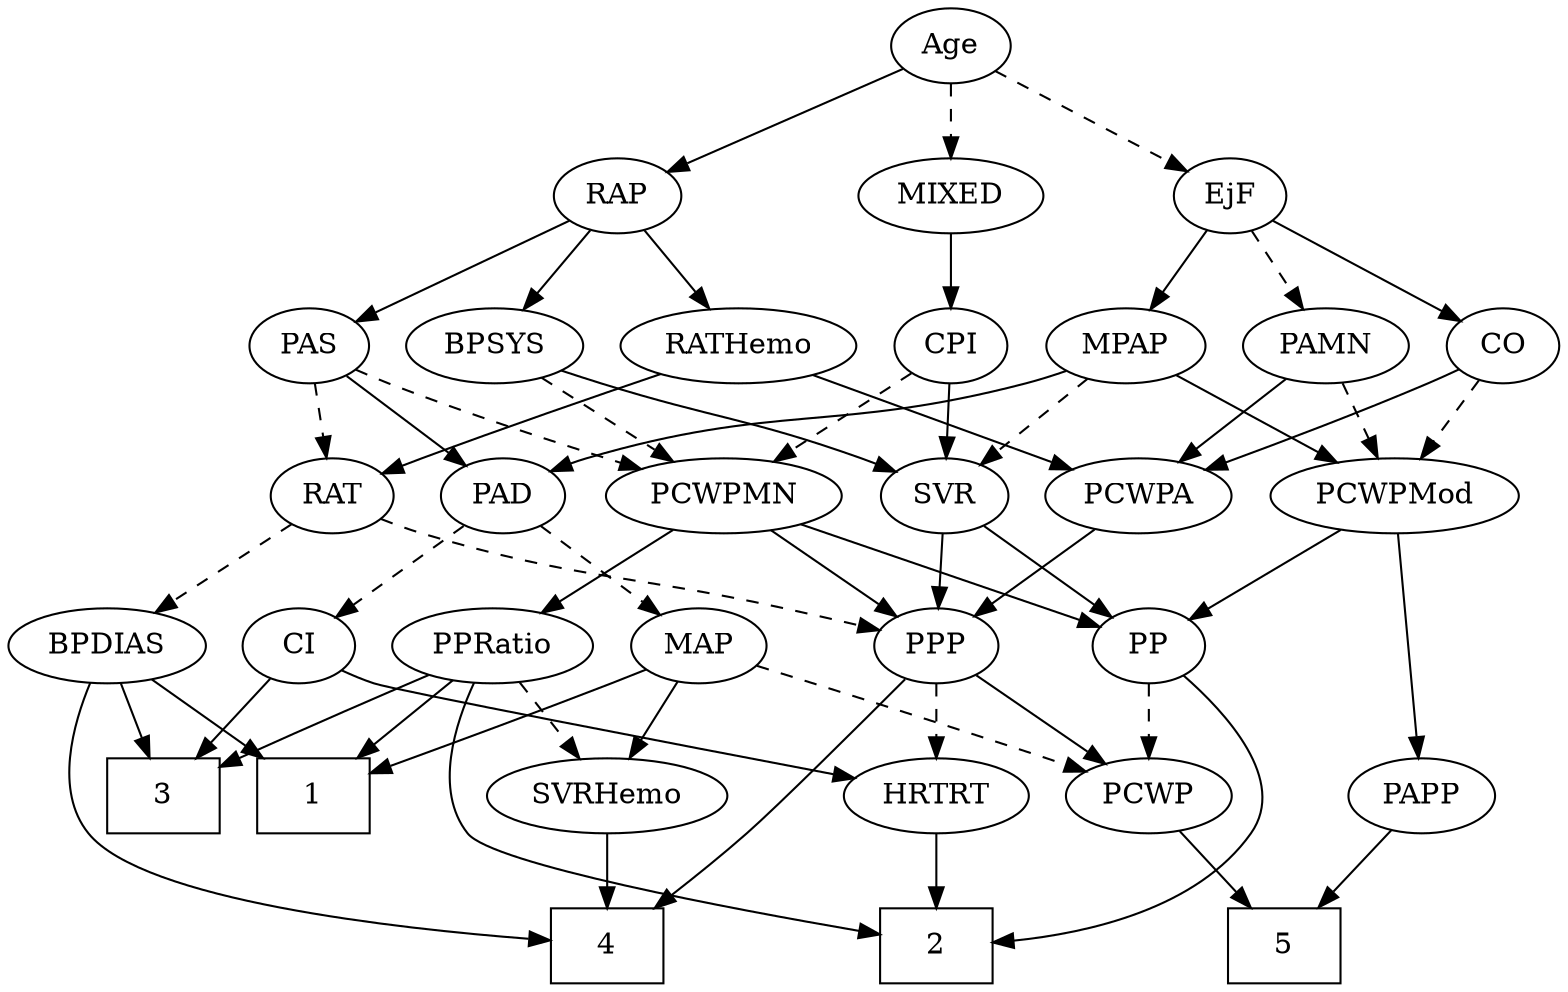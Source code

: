 strict digraph {
	graph [bb="0,0,699.25,468"];
	node [label="\N"];
	1	[height=0.5,
		pos="137.25,90",
		shape=box,
		width=0.75];
	2	[height=0.5,
		pos="416.25,18",
		shape=box,
		width=0.75];
	3	[height=0.5,
		pos="65.246,90",
		shape=box,
		width=0.75];
	4	[height=0.5,
		pos="270.25,18",
		shape=box,
		width=0.75];
	5	[height=0.5,
		pos="570.25,18",
		shape=box,
		width=0.75];
	Age	[height=0.5,
		pos="422.25,450",
		width=0.75];
	EjF	[height=0.5,
		pos="549.25,378",
		width=0.75];
	Age -> EjF	[pos="e,528.8,390.27 442.37,437.91 463.24,426.41 496.08,408.3 519.86,395.2",
		style=dashed];
	RAP	[height=0.5,
		pos="276.25,378",
		width=0.77632];
	Age -> RAP	[pos="e,297.98,389.42 401.02,438.82 376.29,426.97 335.23,407.28 307.01,393.75",
		style=solid];
	MIXED	[height=0.5,
		pos="422.25,378",
		width=1.1193];
	Age -> MIXED	[pos="e,422.25,396.1 422.25,431.7 422.25,423.98 422.25,414.71 422.25,406.11",
		style=dashed];
	MPAP	[height=0.5,
		pos="502.25,306",
		width=0.97491];
	EjF -> MPAP	[pos="e,513.2,323.31 538.58,361.12 532.78,352.47 525.46,341.58 518.92,331.83",
		style=solid];
	CO	[height=0.5,
		pos="672.25,306",
		width=0.75];
	EjF -> CO	[pos="e,652.22,318.4 569.28,365.6 589.38,354.16 620.55,336.42 643.33,323.46",
		style=solid];
	PAMN	[height=0.5,
		pos="591.25,306",
		width=1.011];
	EjF -> PAMN	[pos="e,581.17,323.8 558.78,361.12 563.84,352.68 570.18,342.1 575.92,332.55",
		style=dashed];
	BPSYS	[height=0.5,
		pos="223.25,306",
		width=1.0471];
	RAP -> BPSYS	[pos="e,235.71,323.47 264.48,361.46 257.81,352.65 249.31,341.43 241.77,331.46",
		style=solid];
	PAS	[height=0.5,
		pos="140.25,306",
		width=0.75];
	RAP -> PAS	[pos="e,160.9,317.63 255,366.06 232.11,354.28 195.52,335.45 169.83,322.23",
		style=solid];
	RATHemo	[height=0.5,
		pos="328.25,306",
		width=1.3721];
	RAP -> RATHemo	[pos="e,316.01,323.47 287.79,361.46 294.27,352.74 302.5,341.65 309.85,331.76",
		style=solid];
	CPI	[height=0.5,
		pos="422.25,306",
		width=0.75];
	MIXED -> CPI	[pos="e,422.25,324.1 422.25,359.7 422.25,351.98 422.25,342.71 422.25,334.11",
		style=solid];
	PAD	[height=0.5,
		pos="225.25,234",
		width=0.79437];
	MPAP -> PAD	[pos="e,247.19,245.6 475.99,293.95 470.21,291.77 464.08,289.65 458.25,288 373.87,264.1 348.09,277.69 264.25,252 261.77,251.24 259.25,250.37 \
256.73,249.44",
		style=solid];
	SVR	[height=0.5,
		pos="420.25,234",
		width=0.77632];
	MPAP -> SVR	[pos="e,436.5,248.87 484.86,290.15 473.02,280.05 457.2,266.55 444.18,255.43",
		style=dashed];
	PCWPMod	[height=0.5,
		pos="620.25,234",
		width=1.4443];
	MPAP -> PCWPMod	[pos="e,595.29,249.8 524.44,291.83 541.93,281.46 566.59,266.83 586.51,255.01",
		style=solid];
	BPSYS -> SVR	[pos="e,398.31,245.3 252.27,294.32 258.2,292.18 264.42,289.99 270.25,288 319.73,271.11 333.42,270.7 382.25,252 384.47,251.15 386.74,250.24 \
389.03,249.29",
		style=solid];
	PCWPMN	[height=0.5,
		pos="323.25,234",
		width=1.3902];
	BPSYS -> PCWPMN	[pos="e,301.17,250.46 243.97,290.5 258.06,280.63 276.95,267.41 292.75,256.35",
		style=dashed];
	MAP	[height=0.5,
		pos="302.25,162",
		width=0.84854];
	PAD -> MAP	[pos="e,286.16,177.63 240.83,218.83 251.64,209 266.25,195.72 278.51,184.58",
		style=dashed];
	CI	[height=0.5,
		pos="129.25,162",
		width=0.75];
	PAD -> CI	[pos="e,146.9,175.87 207.19,219.83 192.48,209.11 171.53,193.83 155.05,181.82",
		style=dashed];
	CO -> PCWPMod	[pos="e,632.85,251.96 660.71,289.46 654.32,280.87 646.22,269.97 638.96,260.19",
		style=dashed];
	PCWPA	[height=0.5,
		pos="508.25,234",
		width=1.1555];
	CO -> PCWPA	[pos="e,537.91,246.81 651,294.76 646.17,292.49 641.05,290.13 636.25,288 606.61,274.87 572.7,260.88 547.23,250.57",
		style=solid];
	PAS -> PAD	[pos="e,208.62,248.69 156.64,291.5 169.14,281.21 186.56,266.86 200.72,255.2",
		style=solid];
	RAT	[height=0.5,
		pos="147.25,234",
		width=0.75827];
	PAS -> RAT	[pos="e,145.54,252.1 141.98,287.7 142.75,279.98 143.68,270.71 144.54,262.11",
		style=dashed];
	PAS -> PCWPMN	[pos="e,287.54,246.81 161.42,294.59 166.25,292.33 171.39,290.01 176.25,288 209.9,274.02 248.7,260.12 277.99,250.07",
		style=dashed];
	PAMN -> PCWPMod	[pos="e,613.09,252.28 598.27,288.05 601.53,280.18 605.49,270.62 609.15,261.79",
		style=dashed];
	PAMN -> PCWPA	[pos="e,526.4,250.31 573.64,290.15 562.14,280.45 546.91,267.61 534.05,256.76",
		style=solid];
	RATHemo -> RAT	[pos="e,169.6,244.7 294.47,292.76 265.81,282.27 223.66,266.58 187.25,252 184.55,250.92 181.77,249.78 178.98,248.63",
		style=solid];
	RATHemo -> PCWPA	[pos="e,478.28,246.65 360.84,292.32 391.14,280.54 436.34,262.97 468.69,250.38",
		style=solid];
	CPI -> SVR	[pos="e,420.73,252.1 421.75,287.7 421.53,279.98 421.27,270.71 421.02,262.11",
		style=solid];
	CPI -> PCWPMN	[pos="e,345.09,250.45 404.09,292.16 389.92,282.14 369.94,268.02 353.39,256.31",
		style=dashed];
	BPDIAS	[height=0.5,
		pos="42.246,162",
		width=1.1735];
	RAT -> BPDIAS	[pos="e,64.124,177.59 128.47,220.49 112.96,210.14 90.638,195.26 72.591,183.23",
		style=dashed];
	PPP	[height=0.5,
		pos="416.25,162",
		width=0.75];
	RAT -> PPP	[pos="e,391.18,168.77 168.99,222.95 174.84,220.47 181.22,217.96 187.25,216 189.58,215.24 317.62,185.72 381.19,171.07",
		style=dashed];
	PP	[height=0.5,
		pos="509.25,162",
		width=0.75];
	SVR -> PP	[pos="e,492.44,176.22 437.41,219.5 450.79,208.98 469.56,194.22 484.55,182.42",
		style=solid];
	SVR -> PPP	[pos="e,417.22,180.1 419.26,215.7 418.82,207.98 418.29,198.71 417.8,190.11",
		style=solid];
	PCWPMod -> PP	[pos="e,528.23,174.97 596.43,217.98 578.92,206.94 555.06,191.89 536.74,180.34",
		style=solid];
	PAPP	[height=0.5,
		pos="632.25,90",
		width=0.88464];
	PCWPMod -> PAPP	[pos="e,630.79,108.19 621.69,215.87 623.74,191.67 627.5,147.21 629.93,118.39",
		style=solid];
	PCWPA -> PPP	[pos="e,433.39,176.04 488.28,217.81 474.59,207.39 456.3,193.48 441.58,182.28",
		style=solid];
	PCWPMN -> PP	[pos="e,486.26,171.65 356.5,220.49 390.55,207.67 443.12,187.89 476.85,175.19",
		style=solid];
	PCWPMN -> PPP	[pos="e,399.09,175.91 343.89,217.46 357.75,207.03 376.12,193.2 390.88,182.09",
		style=solid];
	PPRatio	[height=0.5,
		pos="214.25,162",
		width=1.1013];
	PCWPMN -> PPRatio	[pos="e,236.11,177.04 299.86,217.98 283.78,207.65 262.25,193.83 244.81,182.63",
		style=solid];
	SVRHemo	[height=0.5,
		pos="270.25,90",
		width=1.3902];
	SVRHemo -> 4	[pos="e,270.25,36.104 270.25,71.697 270.25,63.983 270.25,54.712 270.25,46.112",
		style=solid];
	BPDIAS -> 1	[pos="e,114.12,108.04 62.393,146.15 75.051,136.83 91.639,124.61 105.98,114.04",
		style=solid];
	BPDIAS -> 3	[pos="e,59.57,108.28 47.814,144.05 50.403,136.18 53.544,126.62 56.442,117.79",
		style=solid];
	BPDIAS -> 4	[pos="e,242.83,20.839 33.033,144.28 23.673,124.77 12.711,92.567 29.246,72 54.367,40.754 171.58,26.866 232.8,21.657",
		style=solid];
	MAP -> 1	[pos="e,164.33,102.27 278.34,150.52 273.36,148.35 268.13,146.09 263.25,144 233.2,131.13 199.02,116.77 173.84,106.25",
		style=solid];
	MAP -> SVRHemo	[pos="e,278,107.96 294.66,144.41 290.93,136.25 286.35,126.22 282.16,117.07",
		style=solid];
	PCWP	[height=0.5,
		pos="509.25,90",
		width=0.97491];
	MAP -> PCWP	[pos="e,482.34,101.66 328.65,152.9 361.01,142.86 417.44,124.99 465.25,108 467.76,107.11 470.35,106.16 472.96,105.2",
		style=dashed];
	PP -> 2	[pos="e,443.37,20.752 525.12,147.07 543.78,128.96 570.2,96.739 553.25,72 531,39.541 485.8,26.956 453.4,22.08",
		style=solid];
	PP -> PCWP	[pos="e,509.25,108.1 509.25,143.7 509.25,135.98 509.25,126.71 509.25,118.11",
		style=dashed];
	PPP -> 4	[pos="e,289.93,36.114 402.37,146.22 385.43,128.33 355.76,97.421 329.25,72 319.13,62.301 307.73,51.935 297.67,42.967",
		style=solid];
	PPP -> PCWP	[pos="e,490.23,105.31 433.74,147.83 447.32,137.61 466.41,123.24 481.99,111.51",
		style=solid];
	HRTRT	[height=0.5,
		pos="416.25,90",
		width=1.1013];
	PPP -> HRTRT	[pos="e,416.25,108.1 416.25,143.7 416.25,135.98 416.25,126.71 416.25,118.11",
		style=dashed];
	PPRatio -> 1	[pos="e,156.18,108.21 197.16,145.46 187.39,136.58 174.92,125.25 163.9,115.23",
		style=solid];
	PPRatio -> 2	[pos="e,389.15,24.101 207.79,143.96 201.61,124.45 195.34,92.536 211.25,72 221.6,58.627 323.02,37.089 379.22,26.038",
		style=solid];
	PPRatio -> 3	[pos="e,92.369,103.82 187.75,148.6 166.73,138.75 136.35,124.51 101.75,108.23",
		style=solid];
	PPRatio -> SVRHemo	[pos="e,256.94,107.63 227.23,144.76 234.13,136.14 242.75,125.36 250.46,115.73",
		style=dashed];
	PCWP -> 5	[pos="e,555.18,36.292 523.09,73.116 530.56,64.544 539.95,53.766 548.38,44.089",
		style=solid];
	CI -> 3	[pos="e,80.826,108.04 115.67,146.15 107.54,137.26 97.01,125.74 87.673,115.53",
		style=solid];
	CI -> HRTRT	[pos="e,380.58,98.053 149.85,150.27 154.8,147.97 160.14,145.72 165.25,144 184.49,137.52 303.72,113.37 370.69,100.02",
		style=solid];
	PAPP -> 5	[pos="e,585.71,36.461 618.49,73.465 610.83,64.82 601.12,53.852 592.41,44.028",
		style=solid];
	HRTRT -> 2	[pos="e,416.25,36.104 416.25,71.697 416.25,63.983 416.25,54.712 416.25,46.112",
		style=solid];
}
